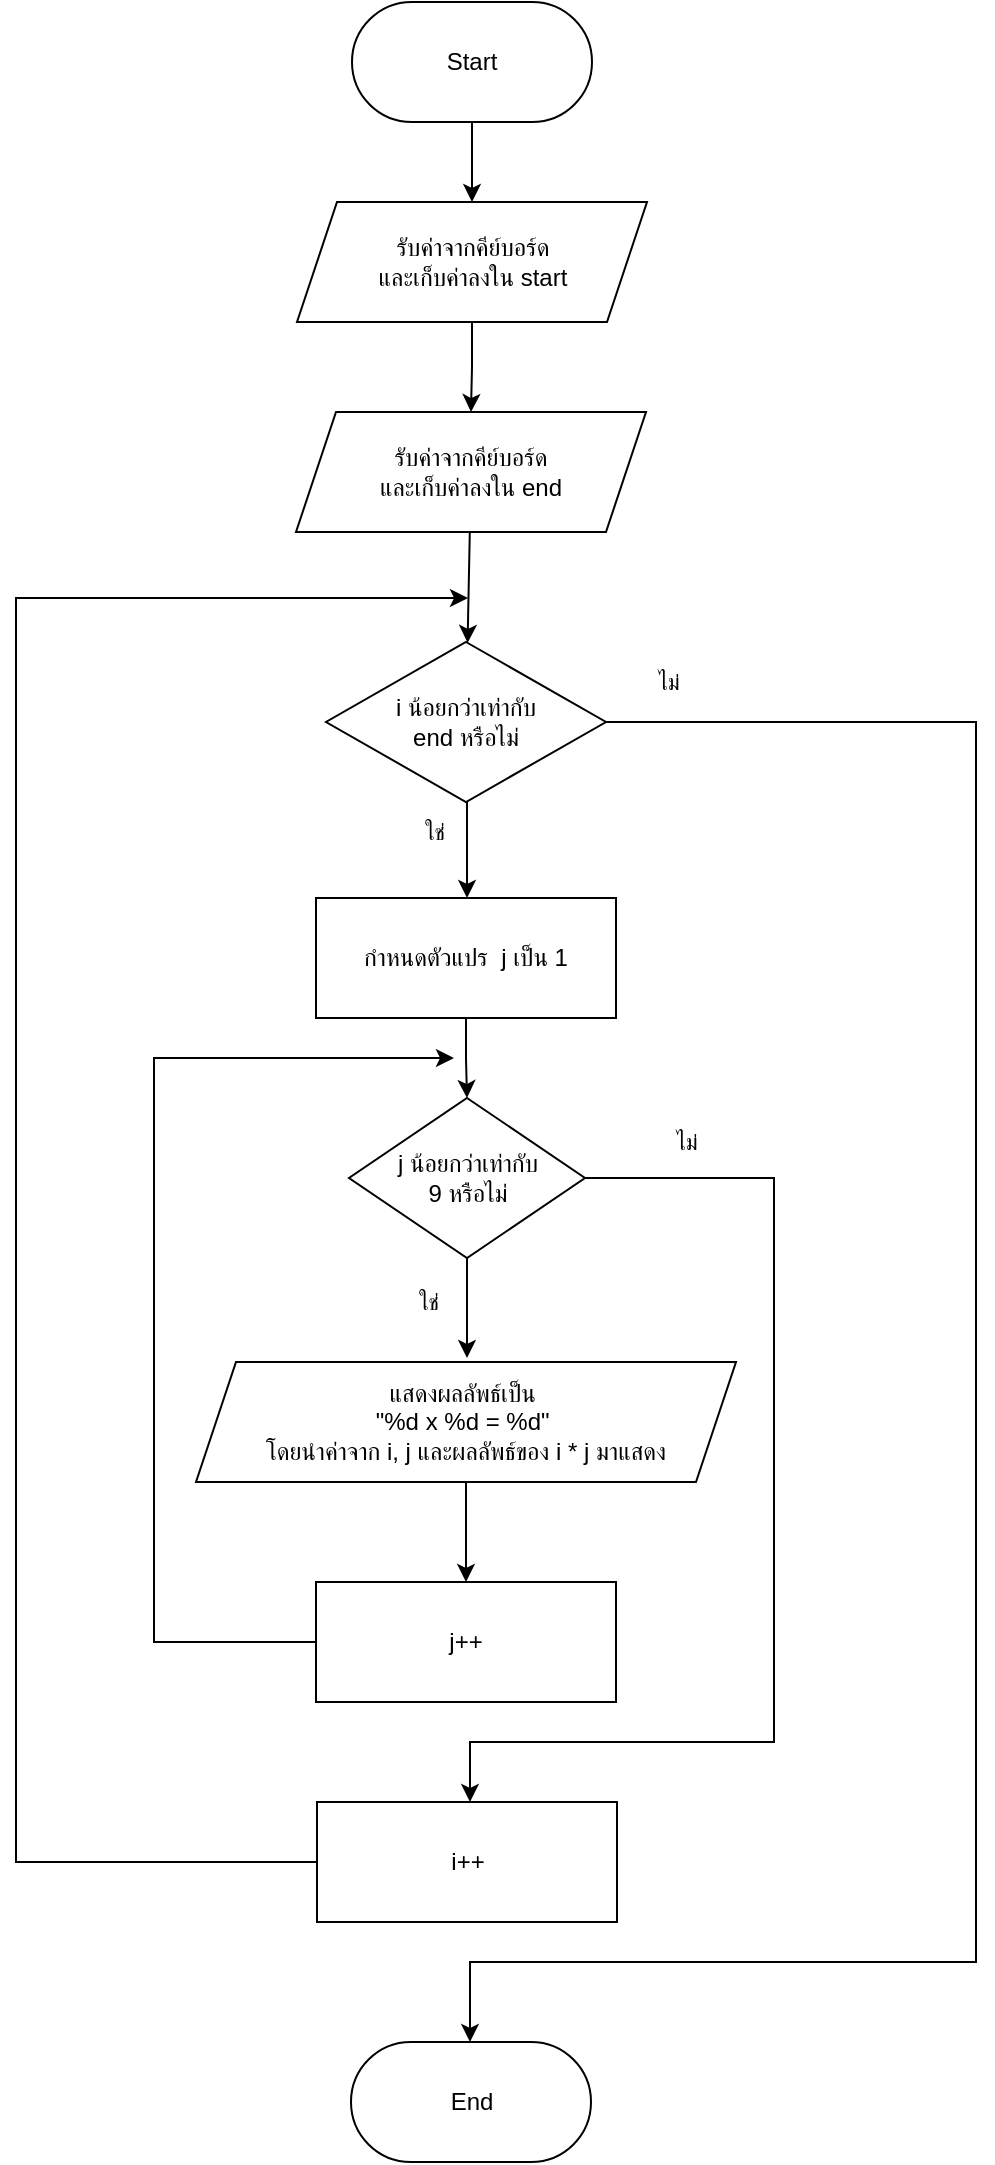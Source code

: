 <mxfile>
    <diagram id="BPOAmL9kB7QOwFBYRgZ0" name="Page-1">
        <mxGraphModel dx="1126" dy="779" grid="1" gridSize="10" guides="1" tooltips="1" connect="1" arrows="1" fold="1" page="1" pageScale="1" pageWidth="850" pageHeight="1100" math="0" shadow="0">
            <root>
                <mxCell id="0"/>
                <mxCell id="1" parent="0"/>
                <mxCell id="2" style="edgeStyle=orthogonalEdgeStyle;rounded=0;orthogonalLoop=1;jettySize=auto;html=1;exitX=0.5;exitY=1;exitDx=0;exitDy=0;entryX=0.5;entryY=0;entryDx=0;entryDy=0;" parent="1" source="3" target="12" edge="1">
                    <mxGeometry relative="1" as="geometry"/>
                </mxCell>
                <mxCell id="3" value="Start" style="rounded=1;whiteSpace=wrap;html=1;arcSize=50;" parent="1" vertex="1">
                    <mxGeometry x="353" y="10" width="120" height="60" as="geometry"/>
                </mxCell>
                <mxCell id="28" value="" style="edgeStyle=none;html=1;" parent="1" source="5" target="10" edge="1">
                    <mxGeometry relative="1" as="geometry"/>
                </mxCell>
                <mxCell id="5" value="รับค่าจากคีย์บอร์ด&lt;div&gt;และเก็บค่าลงใน end&lt;/div&gt;" style="shape=parallelogram;perimeter=parallelogramPerimeter;whiteSpace=wrap;html=1;fixedSize=1;" parent="1" vertex="1">
                    <mxGeometry x="325" y="215" width="175" height="60" as="geometry"/>
                </mxCell>
                <mxCell id="6" style="edgeStyle=orthogonalEdgeStyle;rounded=0;orthogonalLoop=1;jettySize=auto;html=1;exitX=0.5;exitY=1;exitDx=0;exitDy=0;" parent="1" edge="1">
                    <mxGeometry relative="1" as="geometry">
                        <mxPoint x="409.5" y="410.0" as="sourcePoint"/>
                        <mxPoint x="410.516" y="458" as="targetPoint"/>
                        <Array as="points">
                            <mxPoint x="411" y="410"/>
                        </Array>
                    </mxGeometry>
                </mxCell>
                <mxCell id="7" value="ใช่" style="edgeLabel;html=1;align=center;verticalAlign=middle;resizable=0;points=[];" parent="6" vertex="1" connectable="0">
                    <mxGeometry x="-0.337" y="-1" relative="1" as="geometry">
                        <mxPoint x="-16" as="offset"/>
                    </mxGeometry>
                </mxCell>
                <mxCell id="8" style="edgeStyle=orthogonalEdgeStyle;rounded=0;orthogonalLoop=1;jettySize=auto;html=1;exitX=1;exitY=0.5;exitDx=0;exitDy=0;" parent="1" source="10" edge="1">
                    <mxGeometry relative="1" as="geometry">
                        <mxPoint x="412" y="1030" as="targetPoint"/>
                        <Array as="points">
                            <mxPoint x="665" y="370"/>
                            <mxPoint x="665" y="990"/>
                            <mxPoint x="412" y="990"/>
                        </Array>
                    </mxGeometry>
                </mxCell>
                <mxCell id="9" value="ไม่" style="edgeLabel;html=1;align=center;verticalAlign=middle;resizable=0;points=[];" parent="8" vertex="1" connectable="0">
                    <mxGeometry x="-0.848" y="-4" relative="1" as="geometry">
                        <mxPoint x="-53" y="-24" as="offset"/>
                    </mxGeometry>
                </mxCell>
                <mxCell id="10" value="i น้อยกว่าเท่ากับ&lt;div&gt;end หรือไม่&lt;/div&gt;" style="rhombus;whiteSpace=wrap;html=1;" parent="1" vertex="1">
                    <mxGeometry x="340" y="330" width="140" height="80" as="geometry"/>
                </mxCell>
                <mxCell id="11" style="edgeStyle=orthogonalEdgeStyle;rounded=0;orthogonalLoop=1;jettySize=auto;html=1;exitX=0.5;exitY=1;exitDx=0;exitDy=0;entryX=0.5;entryY=0;entryDx=0;entryDy=0;" parent="1" source="12" target="5" edge="1">
                    <mxGeometry relative="1" as="geometry"/>
                </mxCell>
                <mxCell id="12" value="รับค่าจากคีย์บอร์ด&lt;div&gt;และเก็บค่าลงใน start&lt;/div&gt;" style="shape=parallelogram;perimeter=parallelogramPerimeter;whiteSpace=wrap;html=1;fixedSize=1;" parent="1" vertex="1">
                    <mxGeometry x="325.5" y="110" width="175" height="60" as="geometry"/>
                </mxCell>
                <mxCell id="13" value="End" style="rounded=1;whiteSpace=wrap;html=1;arcSize=50;" parent="1" vertex="1">
                    <mxGeometry x="352.5" y="1030" width="120" height="60" as="geometry"/>
                </mxCell>
                <mxCell id="14" style="edgeStyle=orthogonalEdgeStyle;rounded=0;orthogonalLoop=1;jettySize=auto;html=1;exitX=0.5;exitY=1;exitDx=0;exitDy=0;entryX=0.5;entryY=0;entryDx=0;entryDy=0;" parent="1" source="15" target="20" edge="1">
                    <mxGeometry relative="1" as="geometry"/>
                </mxCell>
                <mxCell id="15" value="กำหนดตัวแปร&amp;nbsp; j เป็น 1" style="rounded=0;whiteSpace=wrap;html=1;" parent="1" vertex="1">
                    <mxGeometry x="335" y="458" width="150" height="60" as="geometry"/>
                </mxCell>
                <mxCell id="16" style="edgeStyle=orthogonalEdgeStyle;rounded=0;orthogonalLoop=1;jettySize=auto;html=1;exitX=0.5;exitY=1;exitDx=0;exitDy=0;" parent="1" source="20" edge="1">
                    <mxGeometry relative="1" as="geometry">
                        <mxPoint x="410.5" y="688" as="targetPoint"/>
                        <Array as="points">
                            <mxPoint x="410" y="650"/>
                            <mxPoint x="410" y="650"/>
                        </Array>
                    </mxGeometry>
                </mxCell>
                <mxCell id="17" value="ใช่" style="edgeLabel;html=1;align=center;verticalAlign=middle;resizable=0;points=[];" parent="16" vertex="1" connectable="0">
                    <mxGeometry x="-0.276" y="1" relative="1" as="geometry">
                        <mxPoint x="-21" y="4" as="offset"/>
                    </mxGeometry>
                </mxCell>
                <mxCell id="18" style="edgeStyle=orthogonalEdgeStyle;rounded=0;orthogonalLoop=1;jettySize=auto;html=1;exitX=1;exitY=0.5;exitDx=0;exitDy=0;" parent="1" source="20" target="26" edge="1">
                    <mxGeometry relative="1" as="geometry">
                        <mxPoint x="744" y="998" as="targetPoint"/>
                        <Array as="points">
                            <mxPoint x="564" y="598"/>
                            <mxPoint x="564" y="880"/>
                            <mxPoint x="412" y="880"/>
                        </Array>
                    </mxGeometry>
                </mxCell>
                <mxCell id="19" value="ไม่" style="edgeLabel;html=1;align=center;verticalAlign=middle;resizable=0;points=[];" parent="18" vertex="1" connectable="0">
                    <mxGeometry x="-0.821" y="-1" relative="1" as="geometry">
                        <mxPoint y="-19" as="offset"/>
                    </mxGeometry>
                </mxCell>
                <mxCell id="20" value="j น้อยกว่าเท่ากับ&lt;div&gt;9 หรือไม่&lt;/div&gt;" style="rhombus;whiteSpace=wrap;html=1;" parent="1" vertex="1">
                    <mxGeometry x="351.5" y="558" width="118" height="80" as="geometry"/>
                </mxCell>
                <mxCell id="21" style="edgeStyle=orthogonalEdgeStyle;rounded=0;orthogonalLoop=1;jettySize=auto;html=1;exitX=0.5;exitY=1;exitDx=0;exitDy=0;entryX=0.5;entryY=0;entryDx=0;entryDy=0;" parent="1" source="22" target="24" edge="1">
                    <mxGeometry relative="1" as="geometry"/>
                </mxCell>
                <mxCell id="22" value="แสดงผลลัพธ์&lt;span style=&quot;background-color: initial;&quot;&gt;เป็น&amp;nbsp;&lt;/span&gt;&lt;div&gt;&quot;&lt;span style=&quot;background-color: initial;&quot;&gt;%d x %d = %d&quot;&amp;nbsp;&lt;/span&gt;&lt;/div&gt;&lt;div&gt;&lt;span style=&quot;background-color: initial;&quot;&gt;โดยนำค่าจาก i, j และผลลัพธ์ของ i * j&amp;nbsp;&lt;/span&gt;&lt;span style=&quot;background-color: initial;&quot;&gt;มาแสดง&lt;/span&gt;&lt;/div&gt;" style="shape=parallelogram;perimeter=parallelogramPerimeter;whiteSpace=wrap;html=1;fixedSize=1;" parent="1" vertex="1">
                    <mxGeometry x="275" y="690" width="270" height="60" as="geometry"/>
                </mxCell>
                <mxCell id="23" style="edgeStyle=orthogonalEdgeStyle;rounded=0;orthogonalLoop=1;jettySize=auto;html=1;exitX=0;exitY=0.5;exitDx=0;exitDy=0;" parent="1" source="24" edge="1">
                    <mxGeometry relative="1" as="geometry">
                        <mxPoint x="404" y="538" as="targetPoint"/>
                        <Array as="points">
                            <mxPoint x="254" y="830"/>
                            <mxPoint x="254" y="538"/>
                        </Array>
                    </mxGeometry>
                </mxCell>
                <mxCell id="24" value="j++" style="rounded=0;whiteSpace=wrap;html=1;" parent="1" vertex="1">
                    <mxGeometry x="335" y="800" width="150" height="60" as="geometry"/>
                </mxCell>
                <mxCell id="25" style="edgeStyle=orthogonalEdgeStyle;rounded=0;orthogonalLoop=1;jettySize=auto;html=1;exitX=0;exitY=0.5;exitDx=0;exitDy=0;" parent="1" source="26" edge="1">
                    <mxGeometry relative="1" as="geometry">
                        <mxPoint x="411" y="308" as="targetPoint"/>
                        <Array as="points">
                            <mxPoint x="185" y="940"/>
                            <mxPoint x="185" y="308"/>
                        </Array>
                    </mxGeometry>
                </mxCell>
                <mxCell id="26" value="i++" style="rounded=0;whiteSpace=wrap;html=1;" parent="1" vertex="1">
                    <mxGeometry x="335.5" y="910" width="150" height="60" as="geometry"/>
                </mxCell>
            </root>
        </mxGraphModel>
    </diagram>
</mxfile>